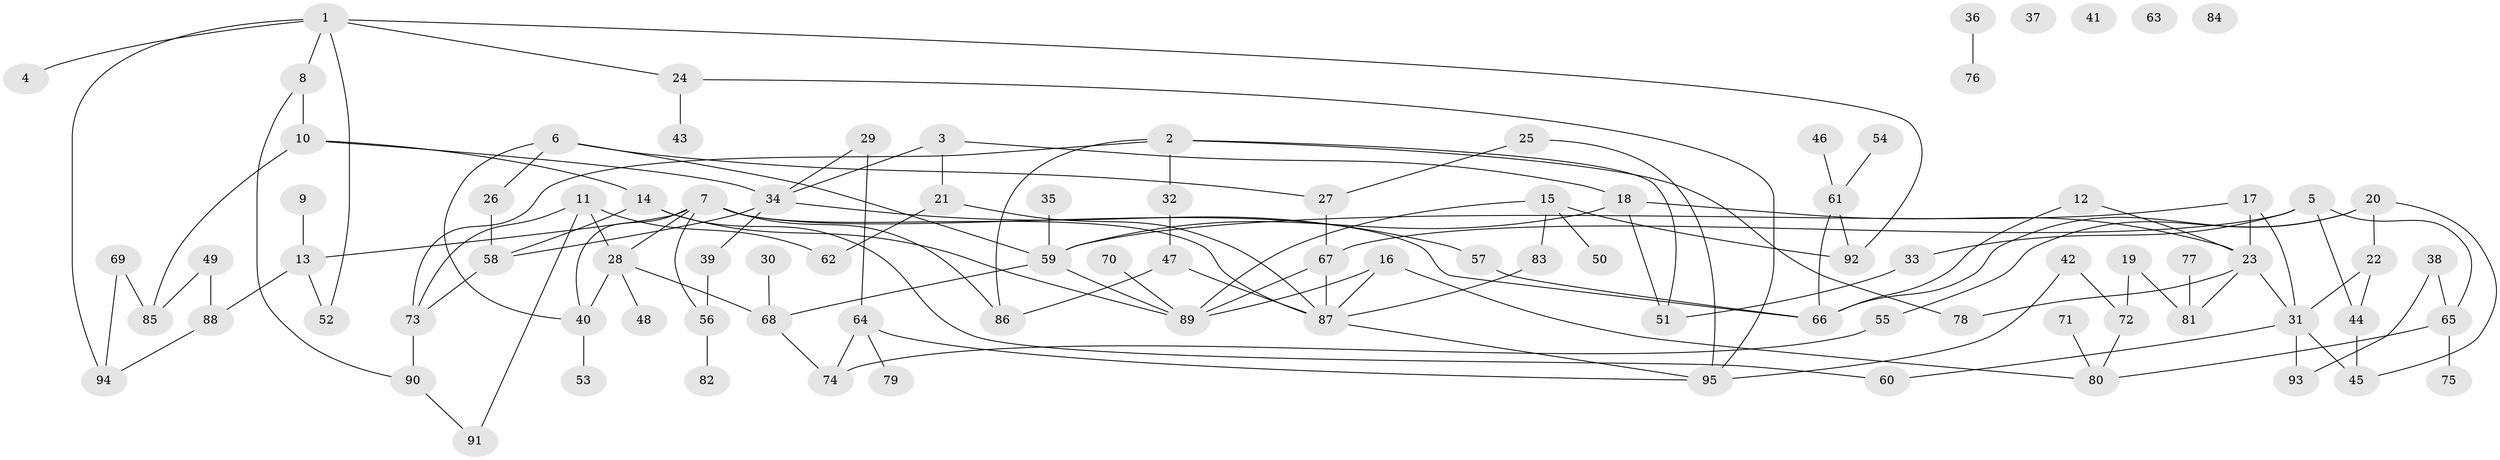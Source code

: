 // coarse degree distribution, {7: 0.06349206349206349, 5: 0.1111111111111111, 1: 0.1746031746031746, 4: 0.06349206349206349, 8: 0.031746031746031744, 3: 0.2222222222222222, 6: 0.047619047619047616, 2: 0.20634920634920634, 0: 0.06349206349206349, 10: 0.015873015873015872}
// Generated by graph-tools (version 1.1) at 2025/41/03/06/25 10:41:23]
// undirected, 95 vertices, 134 edges
graph export_dot {
graph [start="1"]
  node [color=gray90,style=filled];
  1;
  2;
  3;
  4;
  5;
  6;
  7;
  8;
  9;
  10;
  11;
  12;
  13;
  14;
  15;
  16;
  17;
  18;
  19;
  20;
  21;
  22;
  23;
  24;
  25;
  26;
  27;
  28;
  29;
  30;
  31;
  32;
  33;
  34;
  35;
  36;
  37;
  38;
  39;
  40;
  41;
  42;
  43;
  44;
  45;
  46;
  47;
  48;
  49;
  50;
  51;
  52;
  53;
  54;
  55;
  56;
  57;
  58;
  59;
  60;
  61;
  62;
  63;
  64;
  65;
  66;
  67;
  68;
  69;
  70;
  71;
  72;
  73;
  74;
  75;
  76;
  77;
  78;
  79;
  80;
  81;
  82;
  83;
  84;
  85;
  86;
  87;
  88;
  89;
  90;
  91;
  92;
  93;
  94;
  95;
  1 -- 4;
  1 -- 8;
  1 -- 24;
  1 -- 52;
  1 -- 92;
  1 -- 94;
  2 -- 32;
  2 -- 51;
  2 -- 73;
  2 -- 78;
  2 -- 86;
  3 -- 18;
  3 -- 21;
  3 -- 34;
  5 -- 33;
  5 -- 44;
  5 -- 65;
  5 -- 67;
  6 -- 26;
  6 -- 27;
  6 -- 40;
  6 -- 59;
  7 -- 13;
  7 -- 28;
  7 -- 40;
  7 -- 56;
  7 -- 66;
  7 -- 86;
  7 -- 87;
  8 -- 10;
  8 -- 90;
  9 -- 13;
  10 -- 14;
  10 -- 34;
  10 -- 85;
  11 -- 28;
  11 -- 62;
  11 -- 73;
  11 -- 91;
  12 -- 23;
  12 -- 66;
  13 -- 52;
  13 -- 88;
  14 -- 58;
  14 -- 60;
  14 -- 89;
  15 -- 50;
  15 -- 83;
  15 -- 89;
  15 -- 92;
  16 -- 80;
  16 -- 87;
  16 -- 89;
  17 -- 23;
  17 -- 31;
  17 -- 59;
  18 -- 23;
  18 -- 51;
  18 -- 59;
  19 -- 72;
  19 -- 81;
  20 -- 22;
  20 -- 45;
  20 -- 55;
  20 -- 66;
  21 -- 62;
  21 -- 87;
  22 -- 31;
  22 -- 44;
  23 -- 31;
  23 -- 78;
  23 -- 81;
  24 -- 43;
  24 -- 95;
  25 -- 27;
  25 -- 95;
  26 -- 58;
  27 -- 67;
  28 -- 40;
  28 -- 48;
  28 -- 68;
  29 -- 34;
  29 -- 64;
  30 -- 68;
  31 -- 45;
  31 -- 60;
  31 -- 93;
  32 -- 47;
  33 -- 51;
  34 -- 39;
  34 -- 57;
  34 -- 58;
  35 -- 59;
  36 -- 76;
  38 -- 65;
  38 -- 93;
  39 -- 56;
  40 -- 53;
  42 -- 72;
  42 -- 95;
  44 -- 45;
  46 -- 61;
  47 -- 86;
  47 -- 87;
  49 -- 85;
  49 -- 88;
  54 -- 61;
  55 -- 74;
  56 -- 82;
  57 -- 66;
  58 -- 73;
  59 -- 68;
  59 -- 89;
  61 -- 66;
  61 -- 92;
  64 -- 74;
  64 -- 79;
  64 -- 95;
  65 -- 75;
  65 -- 80;
  67 -- 87;
  67 -- 89;
  68 -- 74;
  69 -- 85;
  69 -- 94;
  70 -- 89;
  71 -- 80;
  72 -- 80;
  73 -- 90;
  77 -- 81;
  83 -- 87;
  87 -- 95;
  88 -- 94;
  90 -- 91;
}
